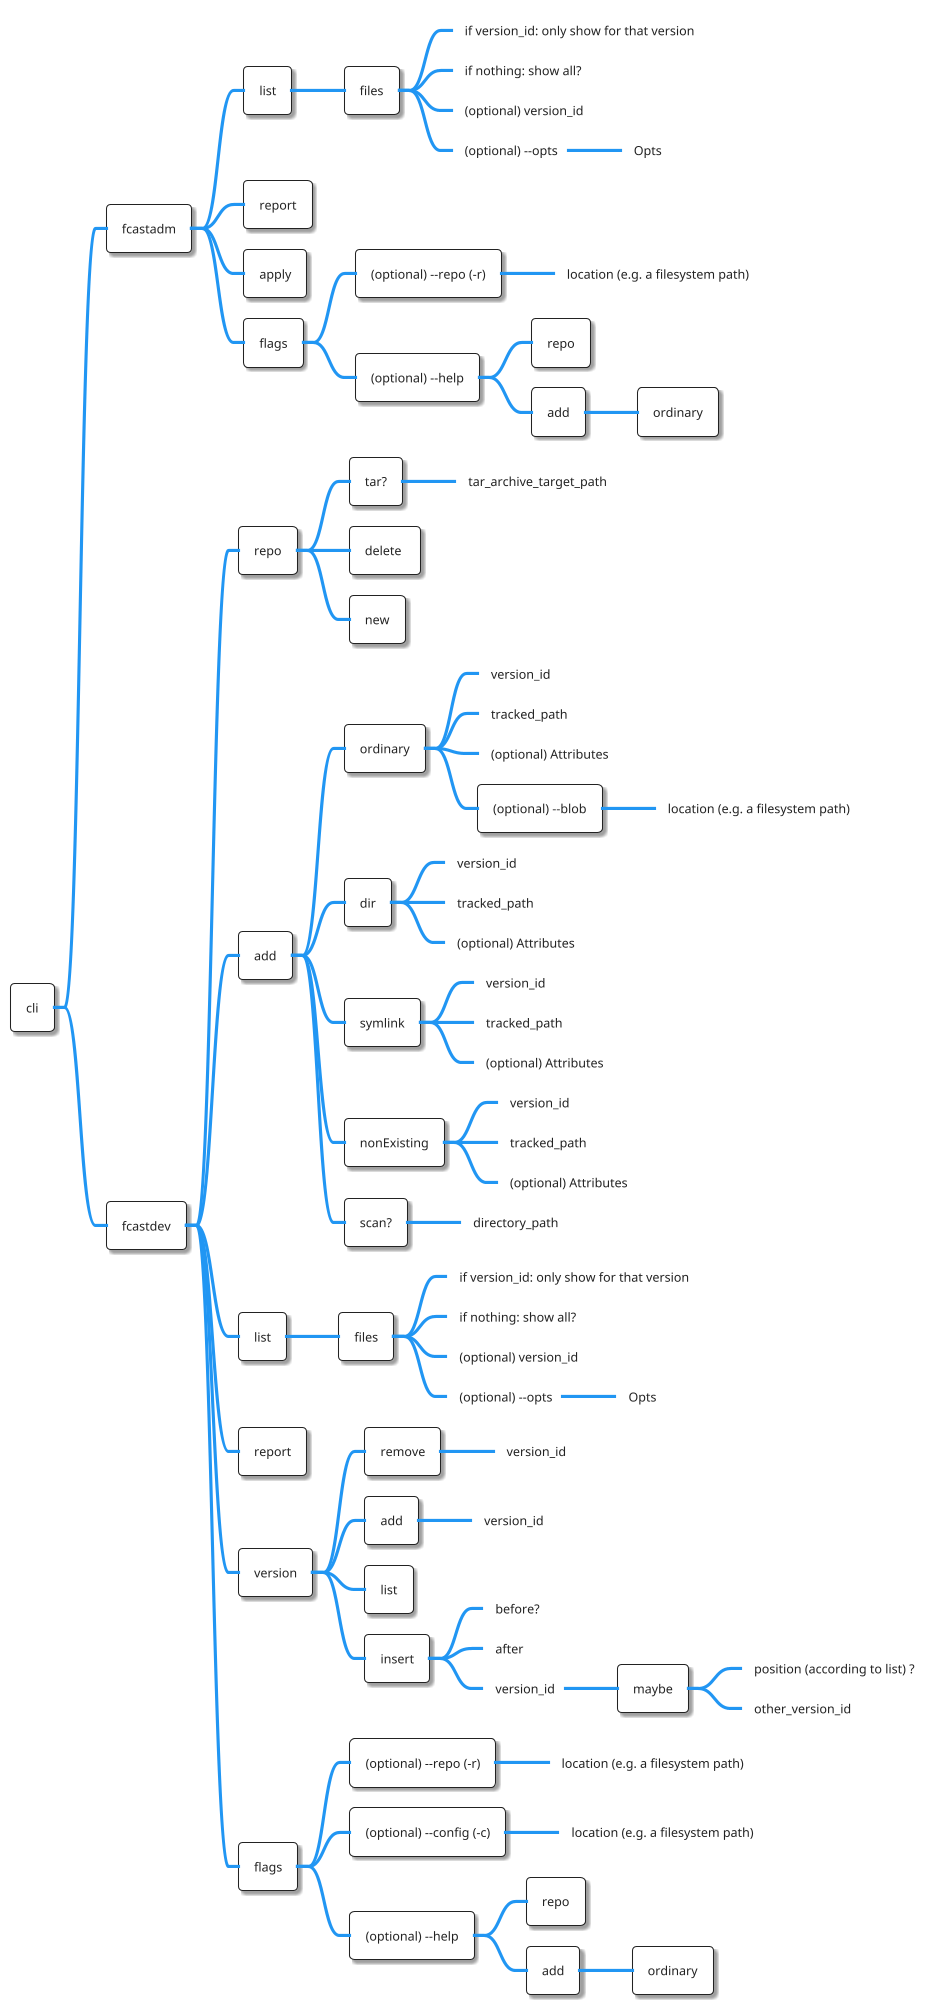 @startmindmap filecastalogue diagram
!theme materia

* cli
** fcastadm
*** list
**** files
*****_ if version_id: only show for that version
*****_ if nothing: show all?
*****_ (optional) version_id
*****_ (optional) --opts
******_ Opts
*** report
*** apply
*** flags
**** (optional) --repo (-r)
*****_ location (e.g. a filesystem path)
**** (optional) --help
***** repo
***** add
****** ordinary
** fcastdev
*** repo
**** tar?
*****_ tar_archive_target_path
**** delete 
**** new
*** add
**** ordinary
*****_ version_id
*****_ tracked_path
*****_ (optional) Attributes
***** (optional) --blob
******_ location (e.g. a filesystem path)
**** dir
*****_ version_id
*****_ tracked_path
*****_ (optional) Attributes
**** symlink
*****_ version_id
*****_ tracked_path
*****_ (optional) Attributes
**** nonExisting
*****_ version_id
*****_ tracked_path
*****_ (optional) Attributes
**** scan?
*****_ directory_path
*** list
**** files
*****_ if version_id: only show for that version
*****_ if nothing: show all?
*****_ (optional) version_id
*****_ (optional) --opts
******_ Opts
*** report
*** version
**** remove
*****_ version_id
**** add
*****_ version_id
**** list
**** insert
*****_ before?
*****_ after
*****_ version_id
****** maybe
*******_ position (according to list) ?
*******_ other_version_id
*** flags
**** (optional) --repo (-r)
*****_ location (e.g. a filesystem path)
**** (optional) --config (-c)
*****_ location (e.g. a filesystem path)
**** (optional) --help
***** repo
***** add
****** ordinary
@endmindmap

@startmindmap cli_mindmap
!theme materia

* cli
** dev
*** new
**** (optional)path
**** recursive?
*** add
**** version
**** file(ordinary)
**** dir
*** list
**** files
**** versions
*** status/report
****_ diff file version
*** remove/delete
**** file
**** version
**** repository
*** commit/apply
****_ apply version changes
*** version
**** like git checkout?
** admin
*** use configfiles???

@endmindmap

@startuml cli_workflow
!theme materia

title Workflow Cli

participant Terminal as term
participant Cli as cli
participant Filecastalogue as fcl
database "Persistent Data" as data

term --> cli: commands
cli --> term: status information
cli --> term: errors

term -> cli: config????

term -> cli: help

term -> cli: init /path
cli -> fcl: new repo
fcl -> data: create repo in /path

term -> cli: add /path/to/file ?path/to/repo?
cli -> term: /path/to/file added to repo

term -> cli: list files
cli -> term: show list of tracked files

term -> cli: list file verions

term -> cli: list repos?

term -> cli: delete path/to/repo

term -> cli: remove /path/to/file ?-version version_id?
cli -> term: /path/to/file removed from /path/to/repo

term -> cli: ?commit changes to file? + ?add version?

term -> cli: ?new version of file?

cli --> fcl: stuff

fcl --> data: stuff


@enduml

@startmindmap aziro diagram
!theme materia

* cli
** dev/admin
*** repo
**** tar?
**** delete 
***** path
**** new
**** future proof fantasy url
*** add
**** ordinary
*****_ version_id
*****_ tracked_path
***** maybe
******_ nothing
******_ path/URL (URL as a future proofing fantasy)
******_ attributes
**** dir
*****_ version_id
*****_ tracked_path
***** maybe
******_ nothing
******_ attributes
**** symlink
*****_ version_id
*****_ tracked_path
***** maybe
******_ nothing
******_ target_path
******_ attributes
**** nonExisting
*****_ version_id
*****_ tracked_path
***** maybe
******_ nothing
******_ attributes
**** scan?
*** list
**** files
*****_ if version_id: only show for that version
*****_ if nothing: show all?
***** maybe
******_ nothing
******_ version_id
******_ OPTS
*******_ ................
*******_ ................
*******_ ................
*******_ version_id
*** report___?
*** version
**** remove
*****_ version_id
**** add
*****_ version_id
**** list
**** insert
*****_ before?
*****_ after
*****_ version_id
****** maybe
*******_ position (according to list) ?
*******_ other_version_id
*** apply .... ?

@endmindmap



@startuml cli
!theme spacelab

package Dev{

} 

package Admin{

} 


@enduml



# Filecastalogue

## Use Cases
```plantuml
@startuml filecastalogue
!theme materia
left to right direction

package Administration {
    actor "System Admin" as a
}


package Development {
    actor "Developer" as d
    actor "Packager" as p
    usecase "Make Configuration files" as mcf
    p -> mcf
    d -> mcf
}

package "Application and Configs" {
    usecase "Store Configuration files" as scf
    usecase "Use Configuration files" as ucf
    a -> ucf
    Development --> scf
}

package System {
    usecase "Verify the configuration of the system against the repo" as verify
    usecase "Update the configuration to a new version" as update
    usecase "Rollback configuration to previous version" as rollback
    usecase "Report on system compliance with stored config" as report
    a --> verify
    a --> update
    a --> rollback
    a --> report
}

@enduml
```

@startuml Use Cases
left to right direction

package Administration{
    actor "System Admin" as a
}  

@enduml

 